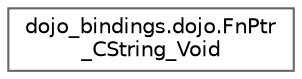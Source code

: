 digraph "Graphical Class Hierarchy"
{
 // LATEX_PDF_SIZE
  bgcolor="transparent";
  edge [fontname=Helvetica,fontsize=10,labelfontname=Helvetica,labelfontsize=10];
  node [fontname=Helvetica,fontsize=10,shape=box,height=0.2,width=0.4];
  rankdir="LR";
  Node0 [id="Node000000",label="dojo_bindings.dojo.FnPtr\l_CString_Void",height=0.2,width=0.4,color="grey40", fillcolor="white", style="filled",URL="$structdojo__bindings_1_1dojo_1_1_fn_ptr___c_string___void.html",tooltip=" "];
}
